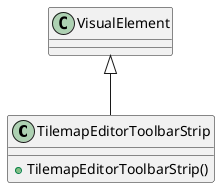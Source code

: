 @startuml
class TilemapEditorToolbarStrip {
    + TilemapEditorToolbarStrip()
}
VisualElement <|-- TilemapEditorToolbarStrip
@enduml
